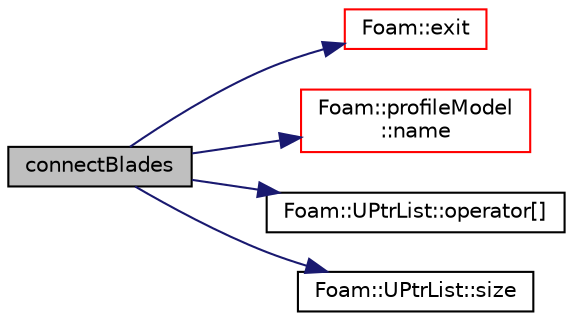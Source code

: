 digraph "connectBlades"
{
  bgcolor="transparent";
  edge [fontname="Helvetica",fontsize="10",labelfontname="Helvetica",labelfontsize="10"];
  node [fontname="Helvetica",fontsize="10",shape=record];
  rankdir="LR";
  Node637 [label="connectBlades",height=0.2,width=0.4,color="black", fillcolor="grey75", style="filled", fontcolor="black"];
  Node637 -> Node638 [color="midnightblue",fontsize="10",style="solid",fontname="Helvetica"];
  Node638 [label="Foam::exit",height=0.2,width=0.4,color="red",URL="$a21851.html#a06ca7250d8e89caf05243ec094843642"];
  Node637 -> Node687 [color="midnightblue",fontsize="10",style="solid",fontname="Helvetica"];
  Node687 [label="Foam::profileModel\l::name",height=0.2,width=0.4,color="red",URL="$a24617.html#ade4113569ef0db70665fded275a5e38e",tooltip="Return const access to the source name. "];
  Node637 -> Node939 [color="midnightblue",fontsize="10",style="solid",fontname="Helvetica"];
  Node939 [label="Foam::UPtrList::operator[]",height=0.2,width=0.4,color="black",URL="$a27101.html#a92eab3a97cd59afdf63a26b0a90642a9",tooltip="Return element const reference. "];
  Node637 -> Node940 [color="midnightblue",fontsize="10",style="solid",fontname="Helvetica"];
  Node940 [label="Foam::UPtrList::size",height=0.2,width=0.4,color="black",URL="$a27101.html#a47b3bf30da1eb3ab8076b5fbe00e0494",tooltip="Return the number of elements in the UPtrList. "];
}
